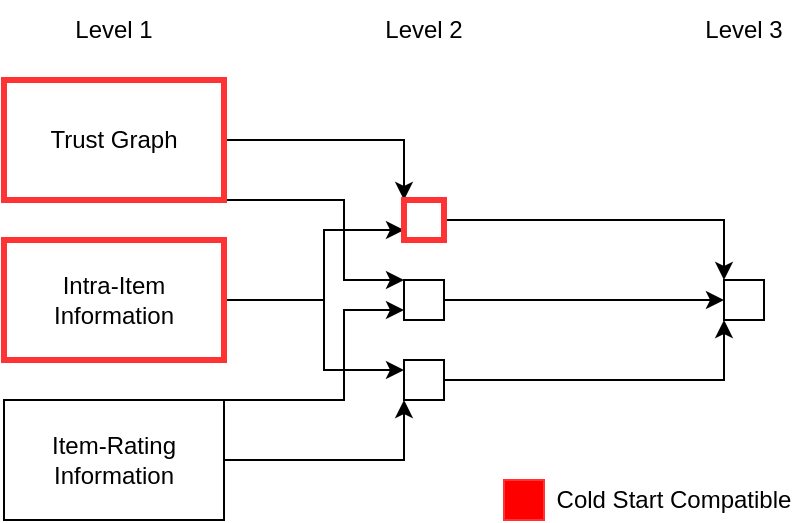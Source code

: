 <mxfile version="21.6.7" type="device">
  <diagram name="Page-1" id="82KIo8uVjeNNqjmCrtzA">
    <mxGraphModel dx="1026" dy="613" grid="1" gridSize="10" guides="1" tooltips="1" connect="1" arrows="1" fold="1" page="1" pageScale="1" pageWidth="850" pageHeight="1100" math="0" shadow="0">
      <root>
        <mxCell id="0" />
        <mxCell id="1" parent="0" />
        <mxCell id="zbqLVf0dmAp80nOCA1ZY-12" style="edgeStyle=orthogonalEdgeStyle;rounded=0;orthogonalLoop=1;jettySize=auto;html=1;entryX=0;entryY=0;entryDx=0;entryDy=0;" edge="1" parent="1" source="zbqLVf0dmAp80nOCA1ZY-1" target="zbqLVf0dmAp80nOCA1ZY-6">
          <mxGeometry relative="1" as="geometry">
            <Array as="points">
              <mxPoint x="530" y="200" />
              <mxPoint x="530" y="240" />
            </Array>
          </mxGeometry>
        </mxCell>
        <mxCell id="zbqLVf0dmAp80nOCA1ZY-13" style="edgeStyle=orthogonalEdgeStyle;rounded=0;orthogonalLoop=1;jettySize=auto;html=1;entryX=0;entryY=0;entryDx=0;entryDy=0;" edge="1" parent="1" source="zbqLVf0dmAp80nOCA1ZY-1" target="zbqLVf0dmAp80nOCA1ZY-4">
          <mxGeometry relative="1" as="geometry" />
        </mxCell>
        <mxCell id="zbqLVf0dmAp80nOCA1ZY-1" value="Trust Graph" style="rounded=0;whiteSpace=wrap;html=1;strokeColor=#FF3333;strokeWidth=3;" vertex="1" parent="1">
          <mxGeometry x="360" y="140" width="110" height="60" as="geometry" />
        </mxCell>
        <mxCell id="zbqLVf0dmAp80nOCA1ZY-9" style="edgeStyle=orthogonalEdgeStyle;rounded=0;orthogonalLoop=1;jettySize=auto;html=1;entryX=0;entryY=0.25;entryDx=0;entryDy=0;" edge="1" parent="1" source="zbqLVf0dmAp80nOCA1ZY-2" target="zbqLVf0dmAp80nOCA1ZY-7">
          <mxGeometry relative="1" as="geometry">
            <Array as="points">
              <mxPoint x="520" y="285" />
            </Array>
          </mxGeometry>
        </mxCell>
        <mxCell id="zbqLVf0dmAp80nOCA1ZY-14" style="edgeStyle=orthogonalEdgeStyle;rounded=0;orthogonalLoop=1;jettySize=auto;html=1;entryX=0;entryY=0.75;entryDx=0;entryDy=0;" edge="1" parent="1" source="zbqLVf0dmAp80nOCA1ZY-2" target="zbqLVf0dmAp80nOCA1ZY-4">
          <mxGeometry relative="1" as="geometry">
            <Array as="points">
              <mxPoint x="520" y="215" />
            </Array>
          </mxGeometry>
        </mxCell>
        <mxCell id="zbqLVf0dmAp80nOCA1ZY-2" value="Intra-Item Information" style="rounded=0;whiteSpace=wrap;html=1;strokeColor=#FF3333;strokeWidth=3;" vertex="1" parent="1">
          <mxGeometry x="360" y="220" width="110" height="60" as="geometry" />
        </mxCell>
        <mxCell id="zbqLVf0dmAp80nOCA1ZY-8" style="edgeStyle=orthogonalEdgeStyle;rounded=0;orthogonalLoop=1;jettySize=auto;html=1;entryX=0;entryY=1;entryDx=0;entryDy=0;" edge="1" parent="1" source="zbqLVf0dmAp80nOCA1ZY-3" target="zbqLVf0dmAp80nOCA1ZY-7">
          <mxGeometry relative="1" as="geometry">
            <Array as="points">
              <mxPoint x="560" y="330" />
            </Array>
          </mxGeometry>
        </mxCell>
        <mxCell id="zbqLVf0dmAp80nOCA1ZY-11" style="edgeStyle=orthogonalEdgeStyle;rounded=0;orthogonalLoop=1;jettySize=auto;html=1;entryX=0;entryY=0.75;entryDx=0;entryDy=0;" edge="1" parent="1" source="zbqLVf0dmAp80nOCA1ZY-3" target="zbqLVf0dmAp80nOCA1ZY-6">
          <mxGeometry relative="1" as="geometry">
            <Array as="points">
              <mxPoint x="530" y="300" />
              <mxPoint x="530" y="255" />
            </Array>
          </mxGeometry>
        </mxCell>
        <mxCell id="zbqLVf0dmAp80nOCA1ZY-3" value="Item-Rating Information" style="rounded=0;whiteSpace=wrap;html=1;" vertex="1" parent="1">
          <mxGeometry x="360" y="300" width="110" height="60" as="geometry" />
        </mxCell>
        <mxCell id="zbqLVf0dmAp80nOCA1ZY-16" style="edgeStyle=orthogonalEdgeStyle;rounded=0;orthogonalLoop=1;jettySize=auto;html=1;entryX=0;entryY=0;entryDx=0;entryDy=0;" edge="1" parent="1" source="zbqLVf0dmAp80nOCA1ZY-4" target="zbqLVf0dmAp80nOCA1ZY-15">
          <mxGeometry relative="1" as="geometry" />
        </mxCell>
        <mxCell id="zbqLVf0dmAp80nOCA1ZY-4" value="" style="rounded=0;whiteSpace=wrap;html=1;strokeColor=#FF3333;strokeWidth=3;" vertex="1" parent="1">
          <mxGeometry x="560" y="200" width="20" height="20" as="geometry" />
        </mxCell>
        <mxCell id="zbqLVf0dmAp80nOCA1ZY-17" style="edgeStyle=orthogonalEdgeStyle;rounded=0;orthogonalLoop=1;jettySize=auto;html=1;entryX=0;entryY=0.5;entryDx=0;entryDy=0;" edge="1" parent="1" source="zbqLVf0dmAp80nOCA1ZY-6" target="zbqLVf0dmAp80nOCA1ZY-15">
          <mxGeometry relative="1" as="geometry" />
        </mxCell>
        <mxCell id="zbqLVf0dmAp80nOCA1ZY-6" value="" style="rounded=0;whiteSpace=wrap;html=1;" vertex="1" parent="1">
          <mxGeometry x="560" y="240" width="20" height="20" as="geometry" />
        </mxCell>
        <mxCell id="zbqLVf0dmAp80nOCA1ZY-18" style="edgeStyle=orthogonalEdgeStyle;rounded=0;orthogonalLoop=1;jettySize=auto;html=1;entryX=0;entryY=1;entryDx=0;entryDy=0;" edge="1" parent="1" source="zbqLVf0dmAp80nOCA1ZY-7" target="zbqLVf0dmAp80nOCA1ZY-15">
          <mxGeometry relative="1" as="geometry" />
        </mxCell>
        <mxCell id="zbqLVf0dmAp80nOCA1ZY-7" value="" style="rounded=0;whiteSpace=wrap;html=1;" vertex="1" parent="1">
          <mxGeometry x="560" y="280" width="20" height="20" as="geometry" />
        </mxCell>
        <mxCell id="zbqLVf0dmAp80nOCA1ZY-15" value="" style="rounded=0;whiteSpace=wrap;html=1;" vertex="1" parent="1">
          <mxGeometry x="720" y="240" width="20" height="20" as="geometry" />
        </mxCell>
        <mxCell id="zbqLVf0dmAp80nOCA1ZY-19" value="Level 1" style="text;html=1;strokeColor=none;fillColor=none;align=center;verticalAlign=middle;whiteSpace=wrap;rounded=0;" vertex="1" parent="1">
          <mxGeometry x="385" y="100" width="60" height="30" as="geometry" />
        </mxCell>
        <mxCell id="zbqLVf0dmAp80nOCA1ZY-20" value="Level 2" style="text;html=1;strokeColor=none;fillColor=none;align=center;verticalAlign=middle;whiteSpace=wrap;rounded=0;" vertex="1" parent="1">
          <mxGeometry x="540" y="100" width="60" height="30" as="geometry" />
        </mxCell>
        <mxCell id="zbqLVf0dmAp80nOCA1ZY-21" value="Level 3" style="text;html=1;strokeColor=none;fillColor=none;align=center;verticalAlign=middle;whiteSpace=wrap;rounded=0;" vertex="1" parent="1">
          <mxGeometry x="700" y="100" width="60" height="30" as="geometry" />
        </mxCell>
        <mxCell id="zbqLVf0dmAp80nOCA1ZY-23" value="" style="whiteSpace=wrap;html=1;aspect=fixed;strokeColor=#FF3333;fillColor=#FF0000;" vertex="1" parent="1">
          <mxGeometry x="610" y="340" width="20" height="20" as="geometry" />
        </mxCell>
        <mxCell id="zbqLVf0dmAp80nOCA1ZY-24" value="Cold Start Compatible" style="text;html=1;strokeColor=none;fillColor=none;align=center;verticalAlign=middle;whiteSpace=wrap;rounded=0;" vertex="1" parent="1">
          <mxGeometry x="630" y="340" width="130" height="20" as="geometry" />
        </mxCell>
      </root>
    </mxGraphModel>
  </diagram>
</mxfile>

